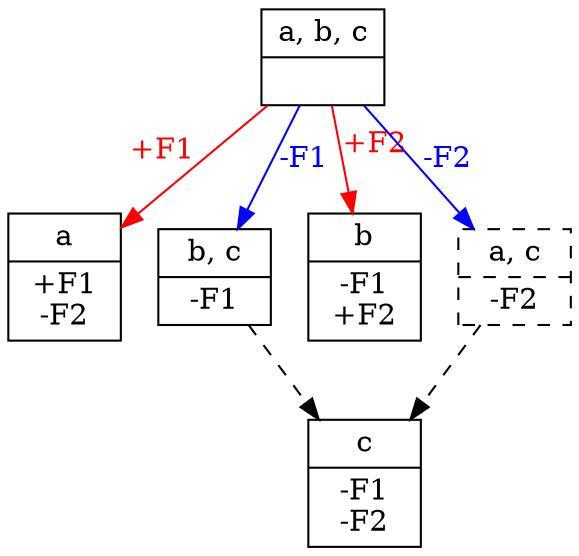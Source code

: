// None
digraph {
	graph [ dpi = 300 ];
	0 [label="{<segs> a, b, c |<feats>  }",shape=record]
	1 [label="{<segs> a |<feats> +F1\n-F2 }",shape=record]
	2 [label="{<segs> b, c |<feats> -F1 }",shape=record]
	3 [label="{<segs> b |<feats> -F1\n+F2 }",shape=record]
	4 [label="{<segs> a, c |<feats> -F2 }",shape=record, style=dashed]
	5 [label="{<segs> c |<feats> -F1\n-F2 }",shape=record]
	0 -> 2	[label="-F1",fontcolor=blue,color=blue]
	0 -> 4	[label="-F2",fontcolor=blue,color=blue]
	0 -> 3	[xlabel="+F2",fontcolor=red,color=red]
	2 -> 5	[style=dashed]
	0 -> 1	[xlabel="+F1",fontcolor=red,color=red]
	4 -> 5  [style=dashed]
{rank=same; 1 2 3 4}
}